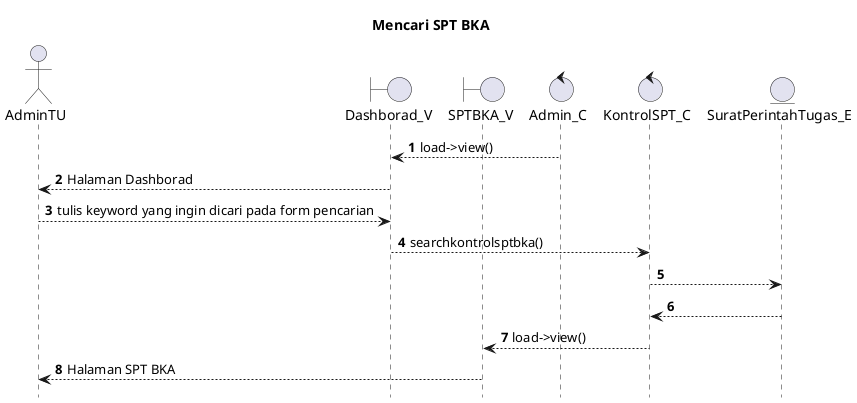 @startuml

autonumber
hide footbox
title Mencari SPT BKA

Actor AdminTU
boundary Dashborad_V
boundary SPTBKA_V
control Admin_C
control KontrolSPT_C
Entity SuratPerintahTugas_E

Admin_C --> Dashborad_V: load->view()
Dashborad_V --> AdminTU: Halaman Dashborad
AdminTU --> Dashborad_V: tulis keyword yang ingin dicari pada form pencarian
Dashborad_V --> KontrolSPT_C: searchkontrolsptbka()
KontrolSPT_C --> SuratPerintahTugas_E:
    
    SuratPerintahTugas_E --> KontrolSPT_C:
    KontrolSPT_C --> SPTBKA_V: load->view()
    SPTBKA_V --> AdminTU: Halaman SPT BKA

@enduml